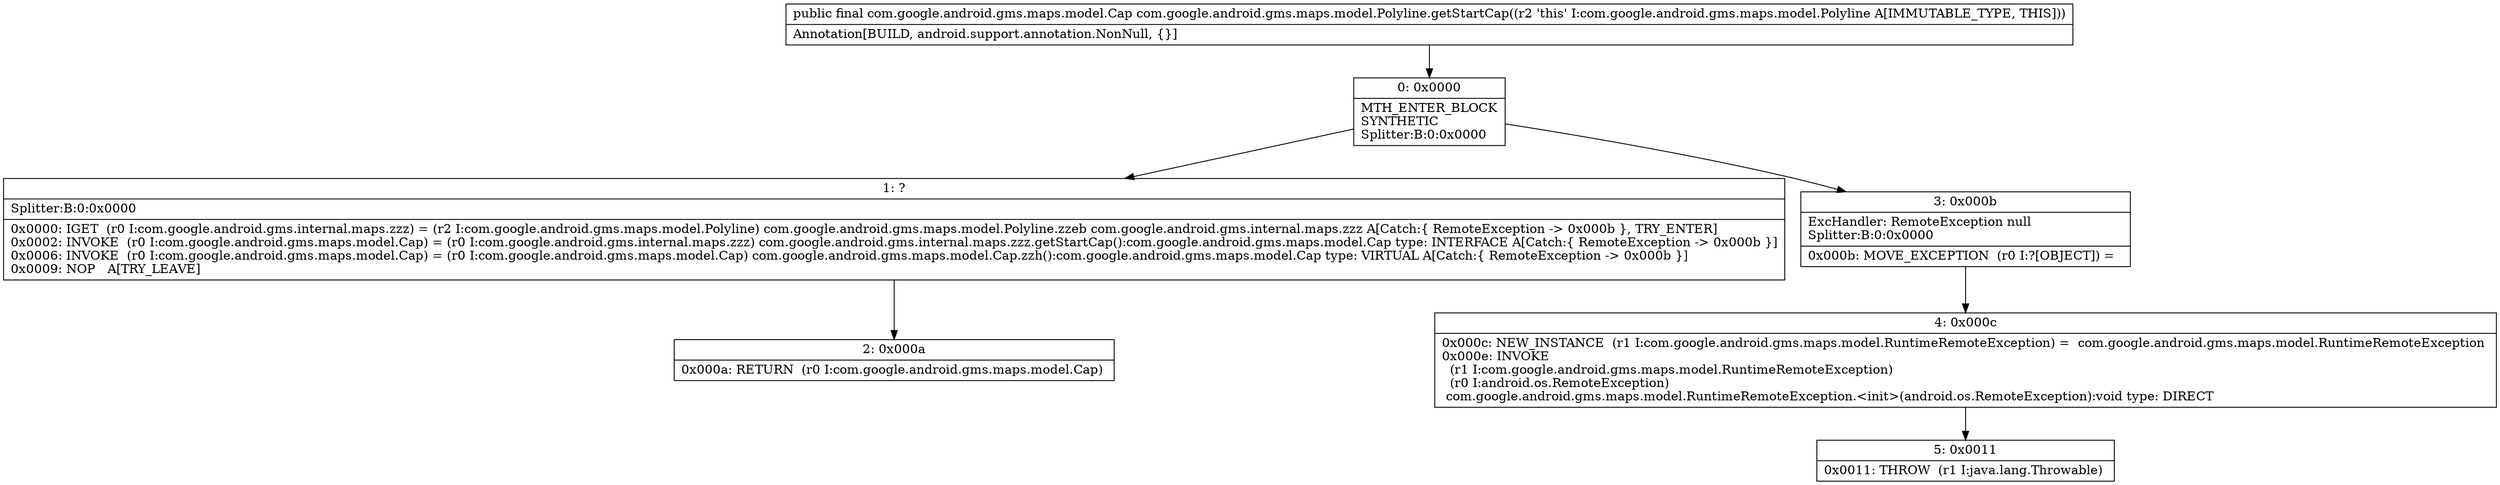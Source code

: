digraph "CFG forcom.google.android.gms.maps.model.Polyline.getStartCap()Lcom\/google\/android\/gms\/maps\/model\/Cap;" {
Node_0 [shape=record,label="{0\:\ 0x0000|MTH_ENTER_BLOCK\lSYNTHETIC\lSplitter:B:0:0x0000\l}"];
Node_1 [shape=record,label="{1\:\ ?|Splitter:B:0:0x0000\l|0x0000: IGET  (r0 I:com.google.android.gms.internal.maps.zzz) = (r2 I:com.google.android.gms.maps.model.Polyline) com.google.android.gms.maps.model.Polyline.zzeb com.google.android.gms.internal.maps.zzz A[Catch:\{ RemoteException \-\> 0x000b \}, TRY_ENTER]\l0x0002: INVOKE  (r0 I:com.google.android.gms.maps.model.Cap) = (r0 I:com.google.android.gms.internal.maps.zzz) com.google.android.gms.internal.maps.zzz.getStartCap():com.google.android.gms.maps.model.Cap type: INTERFACE A[Catch:\{ RemoteException \-\> 0x000b \}]\l0x0006: INVOKE  (r0 I:com.google.android.gms.maps.model.Cap) = (r0 I:com.google.android.gms.maps.model.Cap) com.google.android.gms.maps.model.Cap.zzh():com.google.android.gms.maps.model.Cap type: VIRTUAL A[Catch:\{ RemoteException \-\> 0x000b \}]\l0x0009: NOP   A[TRY_LEAVE]\l}"];
Node_2 [shape=record,label="{2\:\ 0x000a|0x000a: RETURN  (r0 I:com.google.android.gms.maps.model.Cap) \l}"];
Node_3 [shape=record,label="{3\:\ 0x000b|ExcHandler: RemoteException null\lSplitter:B:0:0x0000\l|0x000b: MOVE_EXCEPTION  (r0 I:?[OBJECT]) =  \l}"];
Node_4 [shape=record,label="{4\:\ 0x000c|0x000c: NEW_INSTANCE  (r1 I:com.google.android.gms.maps.model.RuntimeRemoteException) =  com.google.android.gms.maps.model.RuntimeRemoteException \l0x000e: INVOKE  \l  (r1 I:com.google.android.gms.maps.model.RuntimeRemoteException)\l  (r0 I:android.os.RemoteException)\l com.google.android.gms.maps.model.RuntimeRemoteException.\<init\>(android.os.RemoteException):void type: DIRECT \l}"];
Node_5 [shape=record,label="{5\:\ 0x0011|0x0011: THROW  (r1 I:java.lang.Throwable) \l}"];
MethodNode[shape=record,label="{public final com.google.android.gms.maps.model.Cap com.google.android.gms.maps.model.Polyline.getStartCap((r2 'this' I:com.google.android.gms.maps.model.Polyline A[IMMUTABLE_TYPE, THIS]))  | Annotation[BUILD, android.support.annotation.NonNull, \{\}]\l}"];
MethodNode -> Node_0;
Node_0 -> Node_1;
Node_0 -> Node_3;
Node_1 -> Node_2;
Node_3 -> Node_4;
Node_4 -> Node_5;
}

